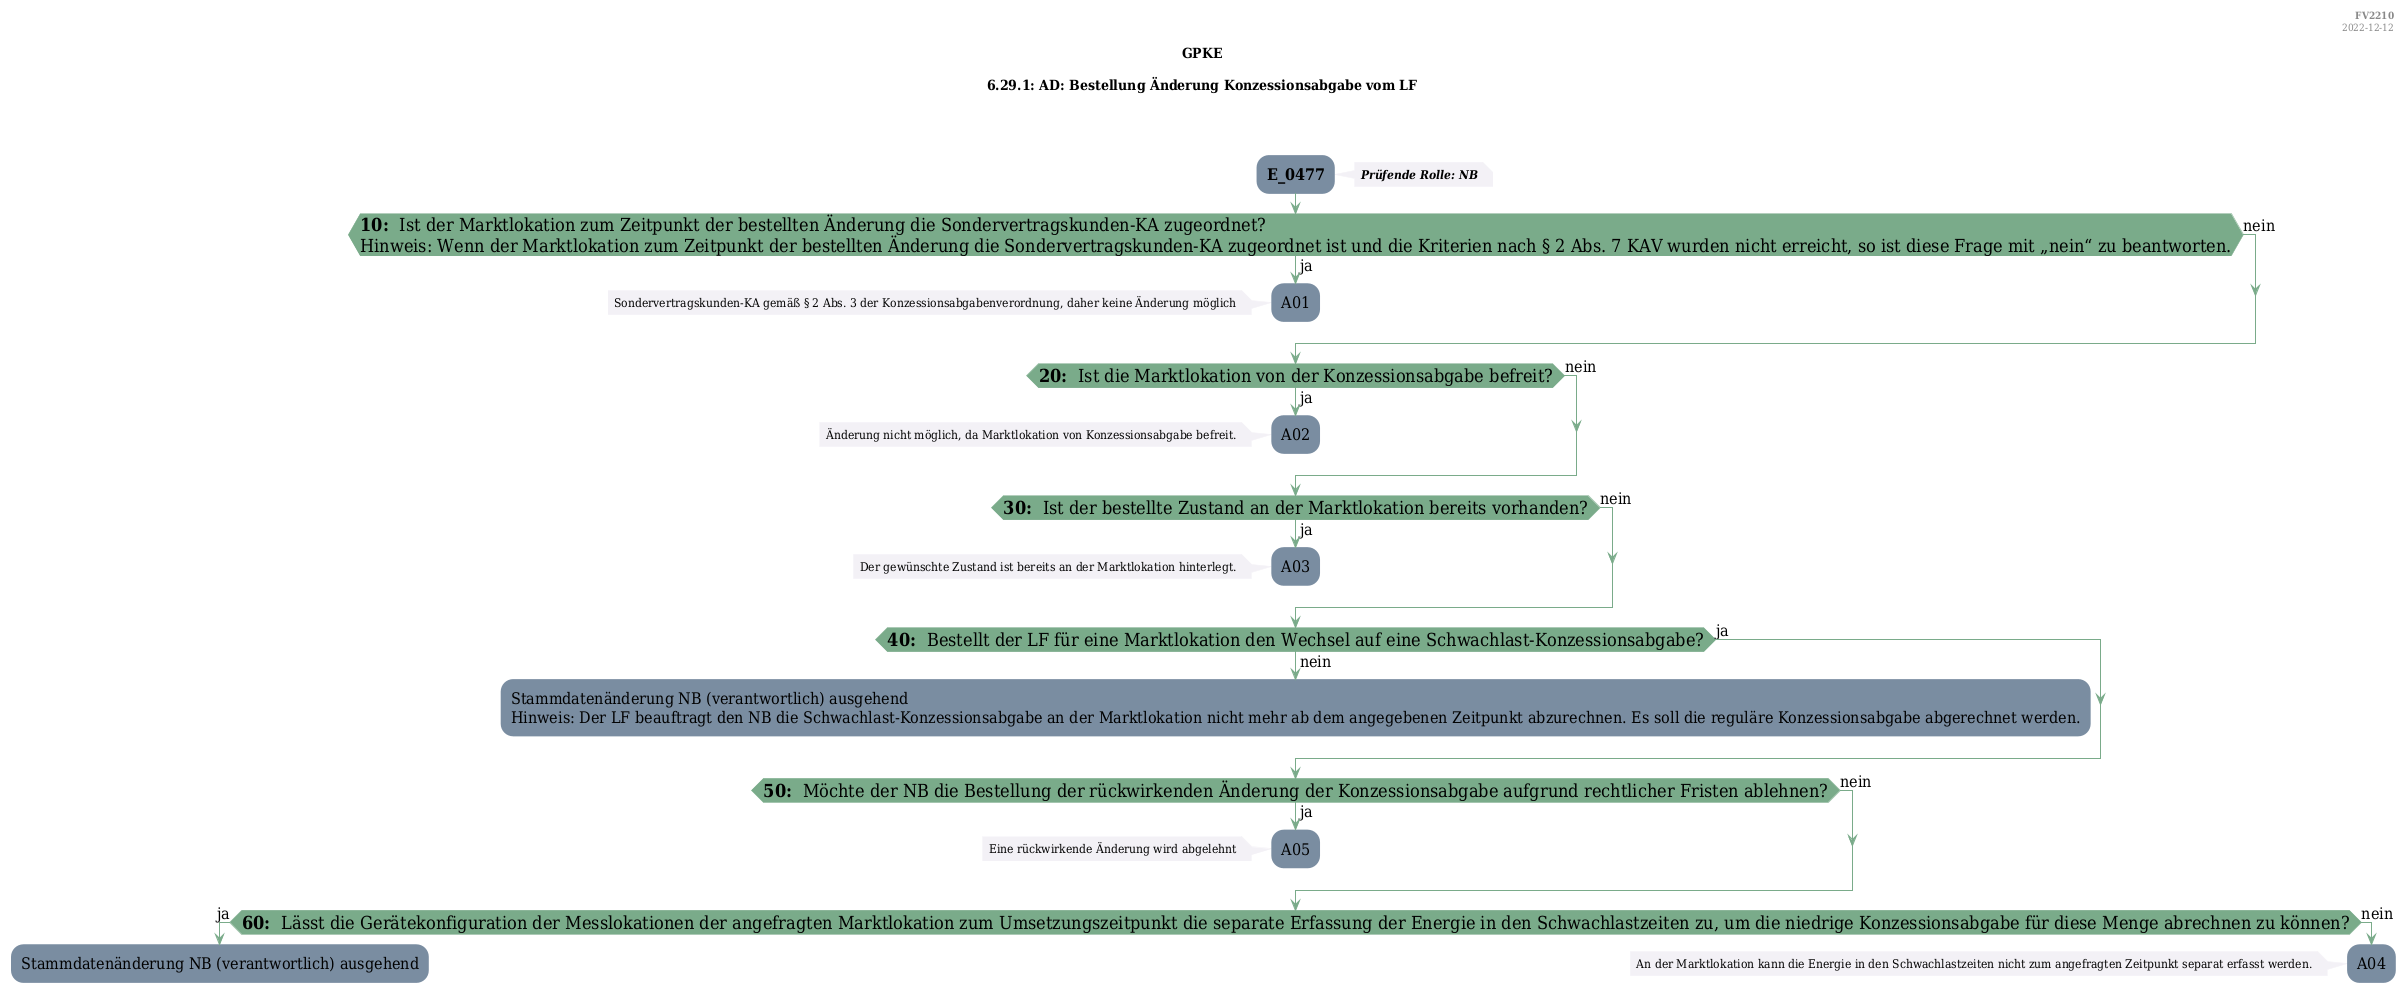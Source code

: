 @startuml
skinparam Shadowing false
skinparam NoteBorderColor #f3f1f6
skinparam NoteBackgroundColor #f3f1f6
skinparam NoteFontSize 12
skinparam ActivityBorderColor none
skinparam ActivityBackgroundColor #7a8da1
skinparam ActivityFontSize 16
skinparam ArrowColor #7aab8a
skinparam ArrowFontSize 16
skinparam ActivityDiamondBackgroundColor #7aab8a
skinparam ActivityDiamondBorderColor #7aab8a
skinparam ActivityDiamondFontSize 18
skinparam defaultFontName DejaVu Serif Condensed
skinparam ActivityEndColor #669580

header
<b>FV2210
2022-12-12
endheader

title
GPKE

6.29.1: AD: Bestellung Änderung Konzessionsabgabe vom LF



end title
:<b>E_0477</b>;
note right
<b><i>Prüfende Rolle: NB
end note

if (<b>10: </b> Ist der Marktlokation zum Zeitpunkt der bestellten Änderung die Sondervertragskunden-KA zugeordnet?
Hinweis: Wenn der Marktlokation zum Zeitpunkt der bestellten Änderung die Sondervertragskunden-KA zugeordnet ist und die Kriterien nach § 2 Abs. 7 KAV wurden nicht erreicht, so ist diese Frage mit „nein“ zu beantworten.) then (ja)
    :A01;
    note left
        Sondervertragskunden-KA gemäß § 2 Abs. 3 der Konzessionsabgabenverordnung, daher keine Änderung möglich
    endnote
    kill;
else (nein)
endif
if (<b>20: </b> Ist die Marktlokation von der Konzessionsabgabe befreit?) then (ja)
    :A02;
    note left
        Änderung nicht möglich, da Marktlokation von Konzessionsabgabe befreit.
    endnote
    kill;
else (nein)
endif
if (<b>30: </b> Ist der bestellte Zustand an der Marktlokation bereits vorhanden?) then (ja)
    :A03;
    note left
        Der gewünschte Zustand ist bereits an der Marktlokation hinterlegt.
    endnote
    kill;
else (nein)
endif
if (<b>40: </b> Bestellt der LF für eine Marktlokation den Wechsel auf eine Schwachlast-Konzessionsabgabe?) then (ja)
else (nein)
    :Stammdatenänderung NB (verantwortlich) ausgehend
Hinweis: Der LF beauftragt den NB die Schwachlast-Konzessionsabgabe an der Marktlokation nicht mehr ab dem angegebenen Zeitpunkt abzurechnen. Es soll die reguläre Konzessionsabgabe abgerechnet werden.;
    kill;
endif
if (<b>50: </b> Möchte der NB die Bestellung der rückwirkenden Änderung der Konzessionsabgabe aufgrund rechtlicher Fristen ablehnen?) then (ja)
    :A05;
    note left
        Eine rückwirkende Änderung wird abgelehnt
    endnote
    kill;
else (nein)
endif
if (<b>60: </b> Lässt die Gerätekonfiguration der Messlokationen der angefragten Marktlokation zum Umsetzungszeitpunkt die separate Erfassung der Energie in den Schwachlastzeiten zu, um die niedrige Konzessionsabgabe für diese Menge abrechnen zu können?) then (ja)
    :Stammdatenänderung NB (verantwortlich) ausgehend;
    kill;
else (nein)
    :A04;
    note left
        An der Marktlokation kann die Energie in den Schwachlastzeiten nicht zum angefragten Zeitpunkt separat erfasst werden.
    endnote
    kill;
endif

@enduml
